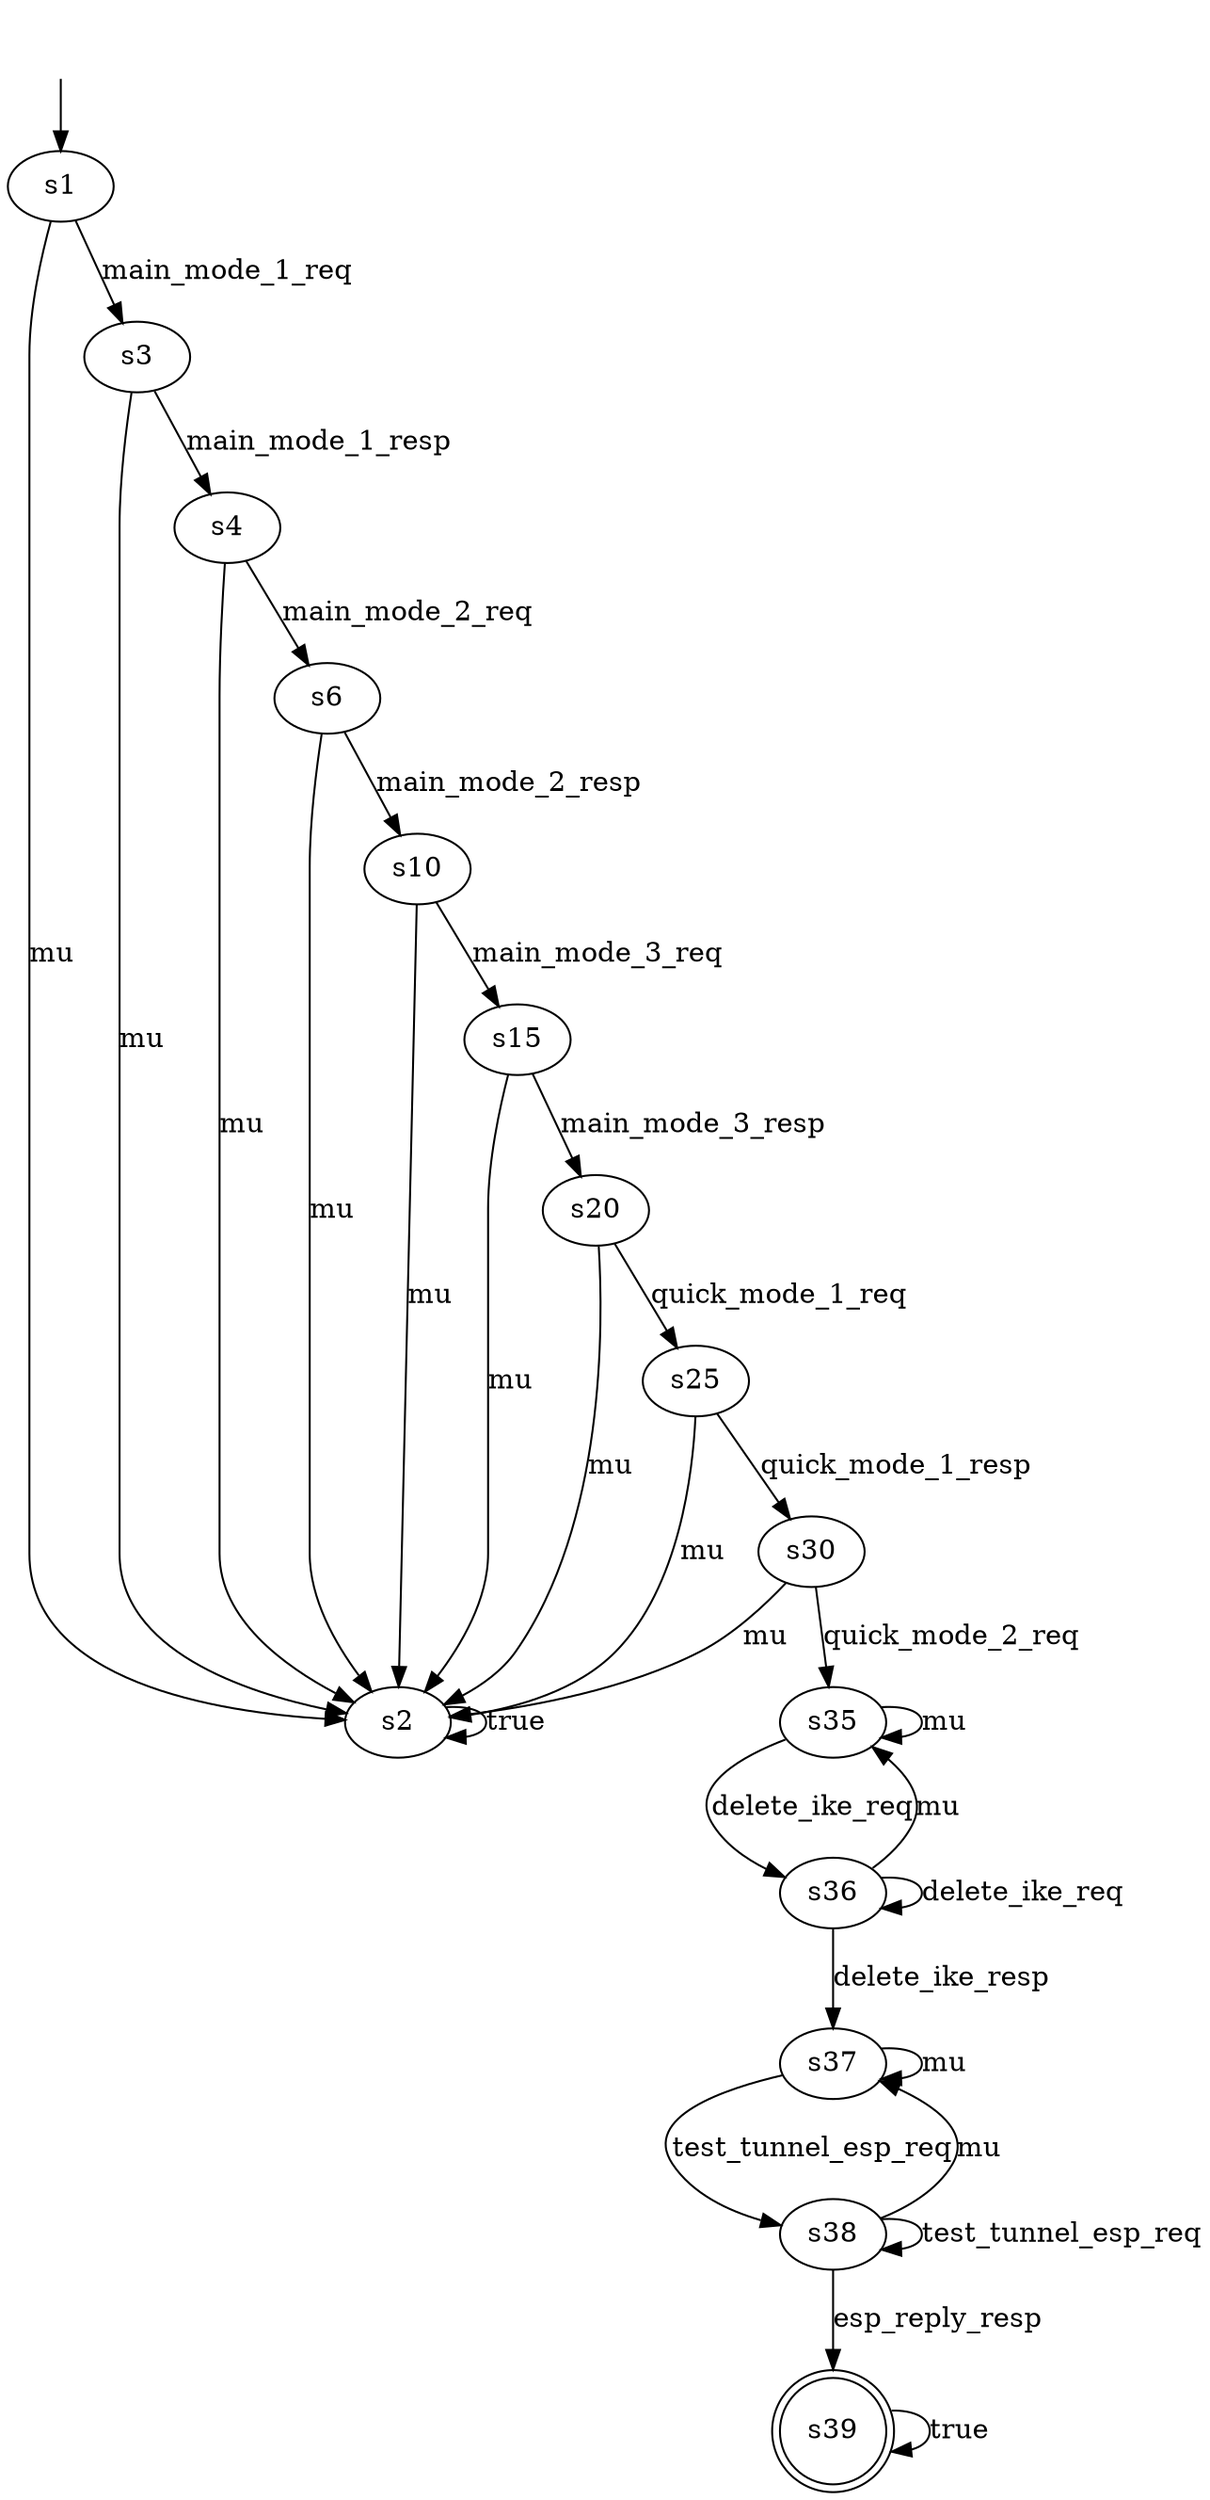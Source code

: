 digraph formula_12 {
s1 [label="s1"];
s2 [label="s2"];
s3 [label="s3"];
s4 [label="s4"];
s6 [label="s6"];
s10 [label="s10"];
s15 [label="s15"];
s20 [label="s20"];
s25 [label="s25"];
s30 [label="s30"];
s35 [label="s35"];
s36 [label="s36"];
s37 [label="s37"];
s38 [label="s38"];
s39 [label="s39", shape=doublecircle];
s1 -> s2  [label="mu"];
s1 -> s3  [label="main_mode_1_req"];
s2 -> s2  [label="true"];
s3 -> s2  [label="mu"];
s3 -> s4  [label="main_mode_1_resp"];
s4 -> s2  [label="mu"];
s4 -> s6  [label="main_mode_2_req"];
s6 -> s2  [label="mu"];
s6 -> s10  [label="main_mode_2_resp"];
s10 -> s2  [label="mu"];
s10 -> s15  [label="main_mode_3_req"];
s15 -> s2  [label="mu"];
s15 -> s20  [label="main_mode_3_resp"];
s20 -> s2  [label="mu"];
s20 -> s25  [label="quick_mode_1_req"];
s25 -> s2  [label="mu"];
s25 -> s30  [label="quick_mode_1_resp"];
s30 -> s2  [label="mu"];
s30 -> s35  [label="quick_mode_2_req"];
s35 -> s35  [label="mu"];
s35 -> s36  [label="delete_ike_req"];
s36 -> s35  [label="mu"];
s36 -> s37  [label="delete_ike_resp"];
s36 -> s36  [label="delete_ike_req"];
s37 -> s37  [label="mu"];
s37 -> s38  [label="test_tunnel_esp_req"];
s38 -> s37  [label="mu"];
s38 -> s39  [label="esp_reply_resp"];
s38 -> s38  [label="test_tunnel_esp_req"];
s39 -> s39  [label="true"];
__start0 [label="", shape=none];
__start0 -> s1  [label=""];
}
